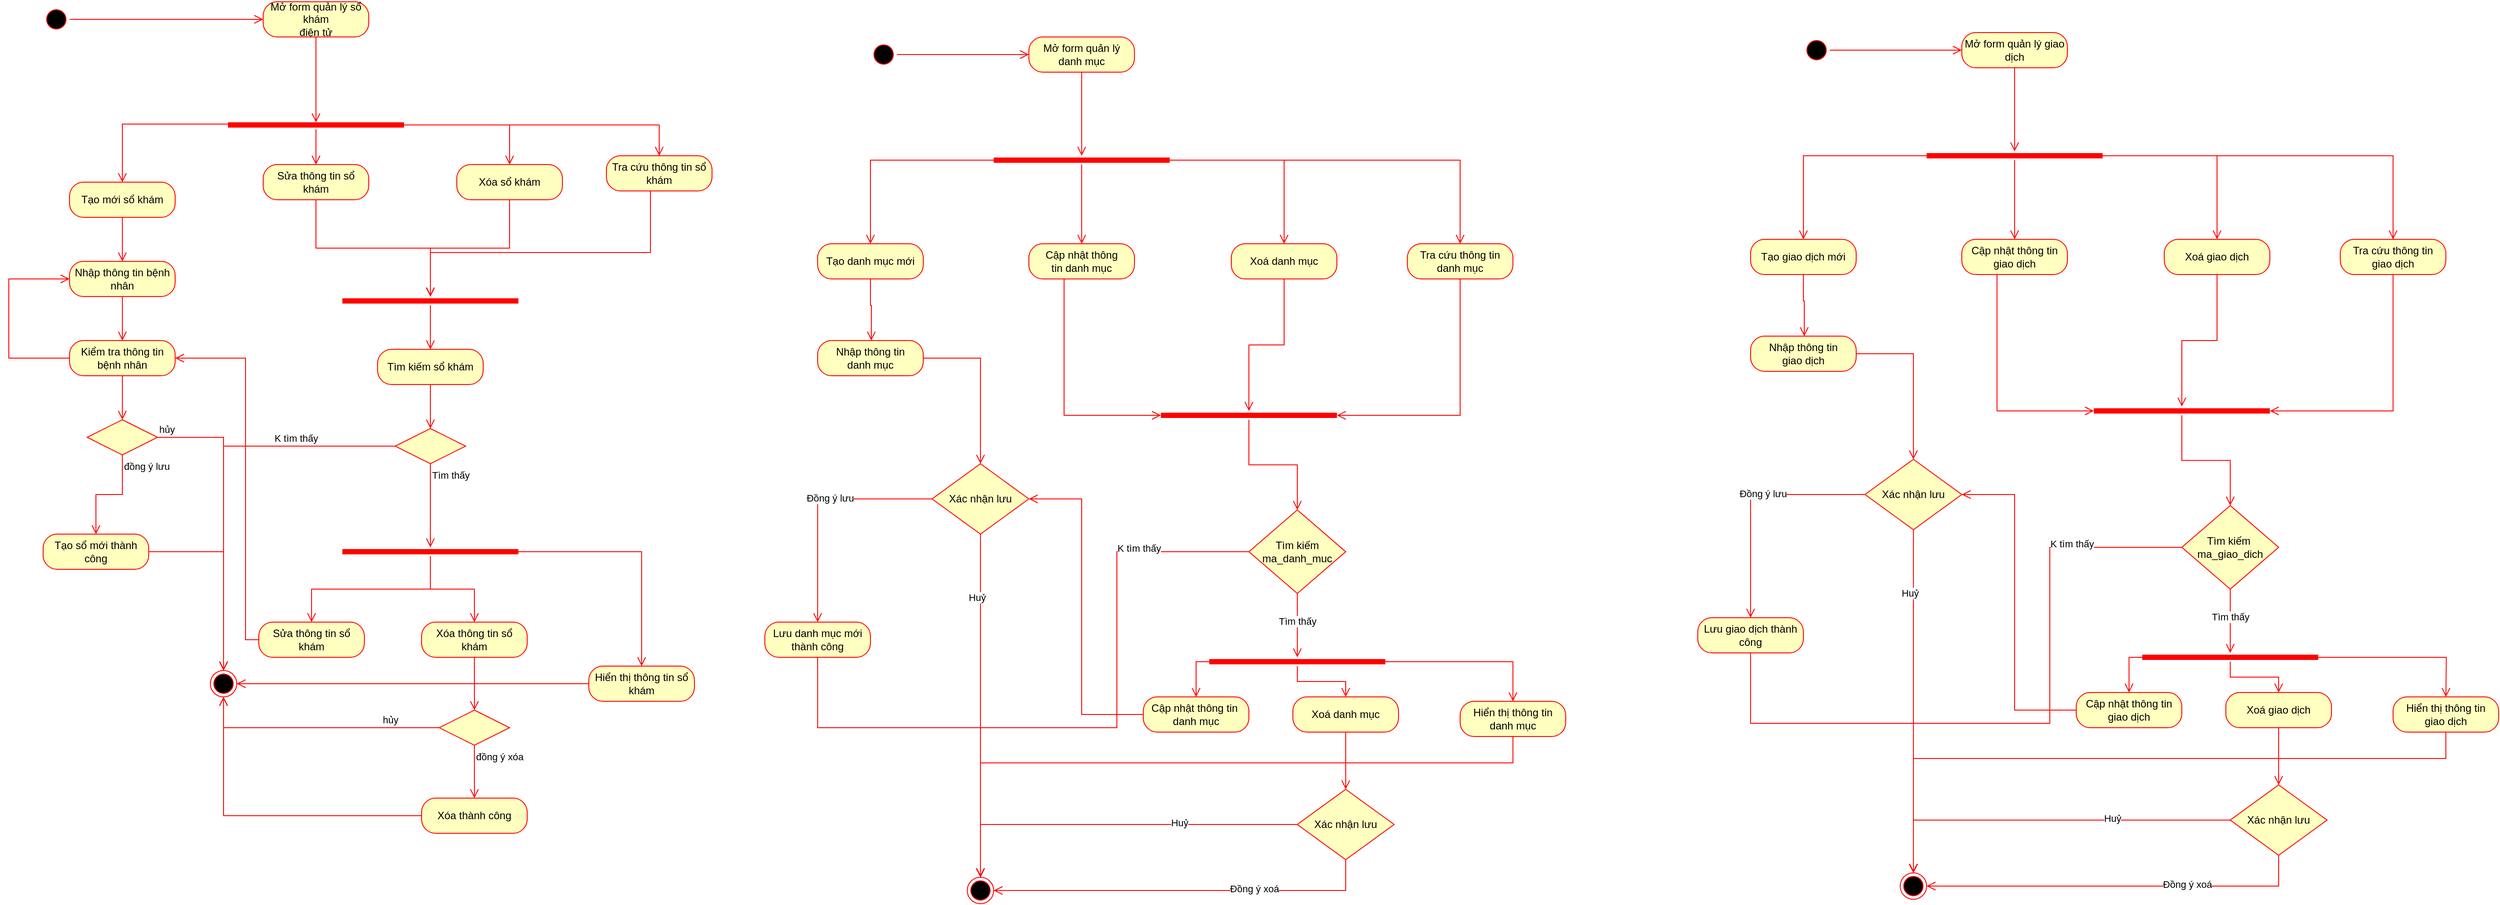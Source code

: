 <mxfile version="26.2.14">
  <diagram name="Page-1" id="yWAGCbAmBZnLHNG6qEEs">
    <mxGraphModel dx="2524" dy="1192" grid="1" gridSize="10" guides="1" tooltips="1" connect="1" arrows="1" fold="1" page="1" pageScale="1" pageWidth="850" pageHeight="1100" math="0" shadow="0">
      <root>
        <mxCell id="0" />
        <mxCell id="1" parent="0" />
        <mxCell id="h3xbIJ4pENWaJq-9NY1t-1" value="" style="ellipse;html=1;shape=startState;fillColor=#000000;strokeColor=#ff0000;" parent="1" vertex="1">
          <mxGeometry x="120" y="10" width="30" height="30" as="geometry" />
        </mxCell>
        <mxCell id="h3xbIJ4pENWaJq-9NY1t-2" value="" style="edgeStyle=orthogonalEdgeStyle;html=1;verticalAlign=bottom;endArrow=open;endSize=8;strokeColor=#ff0000;rounded=0;" parent="1" source="h3xbIJ4pENWaJq-9NY1t-1" target="h3xbIJ4pENWaJq-9NY1t-9" edge="1">
          <mxGeometry relative="1" as="geometry">
            <mxPoint x="365" y="25" as="targetPoint" />
          </mxGeometry>
        </mxCell>
        <mxCell id="h3xbIJ4pENWaJq-9NY1t-9" value="Mở form quản lý sổ khám&lt;br&gt;điện tử" style="rounded=1;whiteSpace=wrap;html=1;arcSize=40;fontColor=#000000;fillColor=#ffffc0;strokeColor=#ff0000;" parent="1" vertex="1">
          <mxGeometry x="370" y="5" width="120" height="40" as="geometry" />
        </mxCell>
        <mxCell id="h3xbIJ4pENWaJq-9NY1t-29" value="" style="shape=line;html=1;strokeWidth=6;strokeColor=#ff0000;" parent="1" vertex="1">
          <mxGeometry x="330" y="140" width="200" height="10" as="geometry" />
        </mxCell>
        <mxCell id="h3xbIJ4pENWaJq-9NY1t-30" value="" style="edgeStyle=orthogonalEdgeStyle;html=1;verticalAlign=bottom;endArrow=open;endSize=8;strokeColor=#ff0000;rounded=0;" parent="1" source="h3xbIJ4pENWaJq-9NY1t-29" target="h3xbIJ4pENWaJq-9NY1t-33" edge="1">
          <mxGeometry relative="1" as="geometry">
            <mxPoint x="430" y="280" as="targetPoint" />
          </mxGeometry>
        </mxCell>
        <mxCell id="h3xbIJ4pENWaJq-9NY1t-31" value="" style="edgeStyle=orthogonalEdgeStyle;html=1;verticalAlign=bottom;endArrow=open;endSize=8;strokeColor=#ff0000;rounded=0;entryX=0.5;entryY=0.2;entryDx=0;entryDy=0;entryPerimeter=0;" parent="1" source="h3xbIJ4pENWaJq-9NY1t-9" target="h3xbIJ4pENWaJq-9NY1t-29" edge="1">
          <mxGeometry relative="1" as="geometry">
            <mxPoint x="319.5" y="160" as="targetPoint" />
            <mxPoint x="319.5" y="90" as="sourcePoint" />
          </mxGeometry>
        </mxCell>
        <mxCell id="h3xbIJ4pENWaJq-9NY1t-33" value="Sửa thông tin sổ khám" style="rounded=1;whiteSpace=wrap;html=1;arcSize=40;fontColor=#000000;fillColor=#ffffc0;strokeColor=#ff0000;" parent="1" vertex="1">
          <mxGeometry x="370" y="190" width="120" height="40" as="geometry" />
        </mxCell>
        <mxCell id="h3xbIJ4pENWaJq-9NY1t-34" value="" style="edgeStyle=orthogonalEdgeStyle;html=1;verticalAlign=bottom;endArrow=open;endSize=8;strokeColor=#ff0000;rounded=0;" parent="1" source="h3xbIJ4pENWaJq-9NY1t-33" target="h3xbIJ4pENWaJq-9NY1t-42" edge="1">
          <mxGeometry relative="1" as="geometry">
            <mxPoint x="430" y="390" as="targetPoint" />
          </mxGeometry>
        </mxCell>
        <mxCell id="h3xbIJ4pENWaJq-9NY1t-35" value="Tạo mới sổ khám" style="rounded=1;whiteSpace=wrap;html=1;arcSize=40;fontColor=#000000;fillColor=#ffffc0;strokeColor=#ff0000;" parent="1" vertex="1">
          <mxGeometry x="150" y="210" width="120" height="40" as="geometry" />
        </mxCell>
        <mxCell id="h3xbIJ4pENWaJq-9NY1t-36" value="" style="edgeStyle=orthogonalEdgeStyle;html=1;verticalAlign=bottom;endArrow=open;endSize=8;strokeColor=#ff0000;rounded=0;" parent="1" source="h3xbIJ4pENWaJq-9NY1t-35" target="h3xbIJ4pENWaJq-9NY1t-40" edge="1">
          <mxGeometry relative="1" as="geometry">
            <mxPoint x="210" y="320" as="targetPoint" />
          </mxGeometry>
        </mxCell>
        <mxCell id="h3xbIJ4pENWaJq-9NY1t-37" value="" style="edgeStyle=orthogonalEdgeStyle;html=1;verticalAlign=bottom;endArrow=open;endSize=8;strokeColor=#ff0000;rounded=0;exitX=0.53;exitY=0.4;exitDx=0;exitDy=0;exitPerimeter=0;" parent="1" source="h3xbIJ4pENWaJq-9NY1t-29" target="h3xbIJ4pENWaJq-9NY1t-35" edge="1">
          <mxGeometry relative="1" as="geometry">
            <mxPoint x="440" y="220" as="targetPoint" />
            <mxPoint x="440" y="160" as="sourcePoint" />
          </mxGeometry>
        </mxCell>
        <mxCell id="h3xbIJ4pENWaJq-9NY1t-38" value="Xóa sổ khám" style="rounded=1;whiteSpace=wrap;html=1;arcSize=40;fontColor=#000000;fillColor=#ffffc0;strokeColor=#ff0000;" parent="1" vertex="1">
          <mxGeometry x="590" y="190" width="120" height="40" as="geometry" />
        </mxCell>
        <mxCell id="h3xbIJ4pENWaJq-9NY1t-39" value="" style="edgeStyle=orthogonalEdgeStyle;html=1;verticalAlign=bottom;endArrow=open;endSize=8;strokeColor=#ff0000;rounded=0;exitX=0.6;exitY=0.5;exitDx=0;exitDy=0;exitPerimeter=0;" parent="1" source="h3xbIJ4pENWaJq-9NY1t-29" target="h3xbIJ4pENWaJq-9NY1t-38" edge="1">
          <mxGeometry relative="1" as="geometry">
            <mxPoint x="440" y="220" as="targetPoint" />
            <mxPoint x="440" y="160" as="sourcePoint" />
          </mxGeometry>
        </mxCell>
        <mxCell id="h3xbIJ4pENWaJq-9NY1t-40" value="Nhập thông tin bệnh nhân" style="rounded=1;whiteSpace=wrap;html=1;arcSize=40;fontColor=#000000;fillColor=#ffffc0;strokeColor=#ff0000;" parent="1" vertex="1">
          <mxGeometry x="150" y="300" width="120" height="40" as="geometry" />
        </mxCell>
        <mxCell id="h3xbIJ4pENWaJq-9NY1t-41" value="" style="edgeStyle=orthogonalEdgeStyle;html=1;verticalAlign=bottom;endArrow=open;endSize=8;strokeColor=#ff0000;rounded=0;" parent="1" source="h3xbIJ4pENWaJq-9NY1t-40" target="h3xbIJ4pENWaJq-9NY1t-47" edge="1">
          <mxGeometry relative="1" as="geometry">
            <mxPoint x="210" y="410" as="targetPoint" />
          </mxGeometry>
        </mxCell>
        <mxCell id="h3xbIJ4pENWaJq-9NY1t-42" value="" style="shape=line;html=1;strokeWidth=6;strokeColor=#ff0000;" parent="1" vertex="1">
          <mxGeometry x="460" y="340" width="200" height="10" as="geometry" />
        </mxCell>
        <mxCell id="h3xbIJ4pENWaJq-9NY1t-43" value="" style="edgeStyle=orthogonalEdgeStyle;html=1;verticalAlign=bottom;endArrow=open;endSize=8;strokeColor=#ff0000;rounded=0;" parent="1" source="h3xbIJ4pENWaJq-9NY1t-42" target="h3xbIJ4pENWaJq-9NY1t-45" edge="1">
          <mxGeometry relative="1" as="geometry">
            <mxPoint x="560" y="450" as="targetPoint" />
          </mxGeometry>
        </mxCell>
        <mxCell id="h3xbIJ4pENWaJq-9NY1t-44" value="" style="edgeStyle=orthogonalEdgeStyle;html=1;verticalAlign=bottom;endArrow=open;endSize=8;strokeColor=#ff0000;rounded=0;" parent="1" source="h3xbIJ4pENWaJq-9NY1t-38" target="h3xbIJ4pENWaJq-9NY1t-42" edge="1">
          <mxGeometry relative="1" as="geometry">
            <mxPoint x="570" y="380" as="targetPoint" />
            <mxPoint x="440" y="260" as="sourcePoint" />
          </mxGeometry>
        </mxCell>
        <mxCell id="h3xbIJ4pENWaJq-9NY1t-45" value="Tìm kiếm sổ khám" style="rounded=1;whiteSpace=wrap;html=1;arcSize=40;fontColor=#000000;fillColor=#ffffc0;strokeColor=#ff0000;" parent="1" vertex="1">
          <mxGeometry x="500" y="400" width="120" height="40" as="geometry" />
        </mxCell>
        <mxCell id="h3xbIJ4pENWaJq-9NY1t-46" value="" style="edgeStyle=orthogonalEdgeStyle;html=1;verticalAlign=bottom;endArrow=open;endSize=8;strokeColor=#ff0000;rounded=0;" parent="1" source="h3xbIJ4pENWaJq-9NY1t-45" target="h3xbIJ4pENWaJq-9NY1t-68" edge="1">
          <mxGeometry relative="1" as="geometry">
            <mxPoint x="570" y="560" as="targetPoint" />
          </mxGeometry>
        </mxCell>
        <mxCell id="h3xbIJ4pENWaJq-9NY1t-47" value="Kiểm tra thông tin&lt;br&gt;bệnh nhân" style="rounded=1;whiteSpace=wrap;html=1;arcSize=40;fontColor=#000000;fillColor=#ffffc0;strokeColor=#ff0000;" parent="1" vertex="1">
          <mxGeometry x="150" y="390" width="120" height="40" as="geometry" />
        </mxCell>
        <mxCell id="h3xbIJ4pENWaJq-9NY1t-48" value="" style="edgeStyle=orthogonalEdgeStyle;html=1;verticalAlign=bottom;endArrow=open;endSize=8;strokeColor=#ff0000;rounded=0;" parent="1" source="h3xbIJ4pENWaJq-9NY1t-47" target="h3xbIJ4pENWaJq-9NY1t-59" edge="1">
          <mxGeometry relative="1" as="geometry">
            <mxPoint x="210" y="490" as="targetPoint" />
          </mxGeometry>
        </mxCell>
        <mxCell id="h3xbIJ4pENWaJq-9NY1t-58" value="" style="edgeStyle=orthogonalEdgeStyle;html=1;verticalAlign=bottom;endArrow=open;endSize=8;strokeColor=#ff0000;rounded=0;" parent="1" source="h3xbIJ4pENWaJq-9NY1t-47" target="h3xbIJ4pENWaJq-9NY1t-40" edge="1">
          <mxGeometry relative="1" as="geometry">
            <mxPoint x="80" y="300" as="targetPoint" />
            <mxPoint x="110" y="330" as="sourcePoint" />
            <Array as="points">
              <mxPoint x="81" y="410" />
              <mxPoint x="81" y="320" />
            </Array>
          </mxGeometry>
        </mxCell>
        <mxCell id="h3xbIJ4pENWaJq-9NY1t-59" value="" style="rhombus;whiteSpace=wrap;html=1;fontColor=#000000;fillColor=#ffffc0;strokeColor=#ff0000;" parent="1" vertex="1">
          <mxGeometry x="170" y="480" width="80" height="40" as="geometry" />
        </mxCell>
        <mxCell id="h3xbIJ4pENWaJq-9NY1t-60" value="hủy" style="edgeStyle=orthogonalEdgeStyle;html=1;align=left;verticalAlign=bottom;endArrow=open;endSize=8;strokeColor=#ff0000;rounded=0;" parent="1" source="h3xbIJ4pENWaJq-9NY1t-59" target="h3xbIJ4pENWaJq-9NY1t-62" edge="1">
          <mxGeometry x="-1" relative="1" as="geometry">
            <mxPoint x="350" y="520" as="targetPoint" />
          </mxGeometry>
        </mxCell>
        <mxCell id="h3xbIJ4pENWaJq-9NY1t-61" value="đồng ý lưu" style="edgeStyle=orthogonalEdgeStyle;html=1;align=left;verticalAlign=top;endArrow=open;endSize=8;strokeColor=#ff0000;rounded=0;" parent="1" source="h3xbIJ4pENWaJq-9NY1t-59" target="h3xbIJ4pENWaJq-9NY1t-63" edge="1">
          <mxGeometry x="-1" relative="1" as="geometry">
            <mxPoint x="210" y="600" as="targetPoint" />
          </mxGeometry>
        </mxCell>
        <mxCell id="h3xbIJ4pENWaJq-9NY1t-62" value="" style="ellipse;html=1;shape=endState;fillColor=#000000;strokeColor=#ff0000;" parent="1" vertex="1">
          <mxGeometry x="310" y="765" width="30" height="30" as="geometry" />
        </mxCell>
        <mxCell id="h3xbIJ4pENWaJq-9NY1t-63" value="Tạo sổ mới thành công" style="rounded=1;whiteSpace=wrap;html=1;arcSize=40;fontColor=#000000;fillColor=#ffffc0;strokeColor=#ff0000;" parent="1" vertex="1">
          <mxGeometry x="120" y="610" width="120" height="40" as="geometry" />
        </mxCell>
        <mxCell id="h3xbIJ4pENWaJq-9NY1t-67" value="" style="edgeStyle=orthogonalEdgeStyle;html=1;verticalAlign=bottom;endArrow=open;endSize=8;strokeColor=#ff0000;rounded=0;" parent="1" source="h3xbIJ4pENWaJq-9NY1t-63" target="h3xbIJ4pENWaJq-9NY1t-62" edge="1">
          <mxGeometry relative="1" as="geometry">
            <mxPoint x="220" y="720" as="targetPoint" />
            <mxPoint x="220" y="660" as="sourcePoint" />
          </mxGeometry>
        </mxCell>
        <mxCell id="h3xbIJ4pENWaJq-9NY1t-68" value="" style="rhombus;whiteSpace=wrap;html=1;fontColor=#000000;fillColor=#ffffc0;strokeColor=#ff0000;" parent="1" vertex="1">
          <mxGeometry x="520" y="490" width="80" height="40" as="geometry" />
        </mxCell>
        <mxCell id="h3xbIJ4pENWaJq-9NY1t-69" value="K tìm thấy" style="edgeStyle=orthogonalEdgeStyle;html=1;align=left;verticalAlign=bottom;endArrow=open;endSize=8;strokeColor=#ff0000;rounded=0;" parent="1" source="h3xbIJ4pENWaJq-9NY1t-68" target="h3xbIJ4pENWaJq-9NY1t-62" edge="1">
          <mxGeometry x="-0.375" relative="1" as="geometry">
            <mxPoint x="710" y="580" as="targetPoint" />
            <mxPoint x="1" as="offset" />
          </mxGeometry>
        </mxCell>
        <mxCell id="h3xbIJ4pENWaJq-9NY1t-70" value="Tìm thấy" style="edgeStyle=orthogonalEdgeStyle;html=1;align=left;verticalAlign=top;endArrow=open;endSize=8;strokeColor=#ff0000;rounded=0;" parent="1" source="h3xbIJ4pENWaJq-9NY1t-68" target="h3xbIJ4pENWaJq-9NY1t-74" edge="1">
          <mxGeometry x="-1" relative="1" as="geometry">
            <mxPoint x="560" y="610" as="targetPoint" />
            <mxPoint as="offset" />
          </mxGeometry>
        </mxCell>
        <mxCell id="h3xbIJ4pENWaJq-9NY1t-71" value="Tra cứu thông tin sổ khám" style="rounded=1;whiteSpace=wrap;html=1;arcSize=40;fontColor=#000000;fillColor=#ffffc0;strokeColor=#ff0000;" parent="1" vertex="1">
          <mxGeometry x="760" y="180" width="120" height="40" as="geometry" />
        </mxCell>
        <mxCell id="h3xbIJ4pENWaJq-9NY1t-72" value="" style="edgeStyle=orthogonalEdgeStyle;html=1;verticalAlign=bottom;endArrow=open;endSize=8;strokeColor=#ff0000;rounded=0;" parent="1" source="h3xbIJ4pENWaJq-9NY1t-71" target="h3xbIJ4pENWaJq-9NY1t-42" edge="1">
          <mxGeometry relative="1" as="geometry">
            <mxPoint x="820" y="320" as="targetPoint" />
            <Array as="points">
              <mxPoint x="810" y="290" />
              <mxPoint x="560" y="290" />
            </Array>
          </mxGeometry>
        </mxCell>
        <mxCell id="h3xbIJ4pENWaJq-9NY1t-73" value="" style="edgeStyle=orthogonalEdgeStyle;html=1;verticalAlign=bottom;endArrow=open;endSize=8;strokeColor=#ff0000;rounded=0;" parent="1" source="h3xbIJ4pENWaJq-9NY1t-29" target="h3xbIJ4pENWaJq-9NY1t-71" edge="1">
          <mxGeometry relative="1" as="geometry">
            <mxPoint x="660" y="220" as="targetPoint" />
            <mxPoint x="460" y="155" as="sourcePoint" />
          </mxGeometry>
        </mxCell>
        <mxCell id="h3xbIJ4pENWaJq-9NY1t-74" value="" style="shape=line;html=1;strokeWidth=6;strokeColor=#ff0000;" parent="1" vertex="1">
          <mxGeometry x="460" y="625" width="200" height="10" as="geometry" />
        </mxCell>
        <mxCell id="h3xbIJ4pENWaJq-9NY1t-75" value="" style="edgeStyle=orthogonalEdgeStyle;html=1;verticalAlign=bottom;endArrow=open;endSize=8;strokeColor=#ff0000;rounded=0;" parent="1" source="h3xbIJ4pENWaJq-9NY1t-74" target="h3xbIJ4pENWaJq-9NY1t-76" edge="1">
          <mxGeometry relative="1" as="geometry">
            <mxPoint x="570" y="710" as="targetPoint" />
          </mxGeometry>
        </mxCell>
        <mxCell id="h3xbIJ4pENWaJq-9NY1t-76" value="Sửa thông tin sổ khám" style="rounded=1;whiteSpace=wrap;html=1;arcSize=40;fontColor=#000000;fillColor=#ffffc0;strokeColor=#ff0000;" parent="1" vertex="1">
          <mxGeometry x="365" y="710" width="120" height="40" as="geometry" />
        </mxCell>
        <mxCell id="h3xbIJ4pENWaJq-9NY1t-77" value="" style="edgeStyle=orthogonalEdgeStyle;html=1;verticalAlign=bottom;endArrow=open;endSize=8;strokeColor=#ff0000;rounded=0;" parent="1" source="h3xbIJ4pENWaJq-9NY1t-76" target="h3xbIJ4pENWaJq-9NY1t-47" edge="1">
          <mxGeometry relative="1" as="geometry">
            <mxPoint x="570" y="830" as="targetPoint" />
            <Array as="points">
              <mxPoint x="350" y="730" />
              <mxPoint x="350" y="410" />
            </Array>
          </mxGeometry>
        </mxCell>
        <mxCell id="h3xbIJ4pENWaJq-9NY1t-78" value="Xóa thông tin sổ khám" style="rounded=1;whiteSpace=wrap;html=1;arcSize=40;fontColor=#000000;fillColor=#ffffc0;strokeColor=#ff0000;" parent="1" vertex="1">
          <mxGeometry x="550" y="710" width="120" height="40" as="geometry" />
        </mxCell>
        <mxCell id="h3xbIJ4pENWaJq-9NY1t-79" value="" style="edgeStyle=orthogonalEdgeStyle;html=1;verticalAlign=bottom;endArrow=open;endSize=8;strokeColor=#ff0000;rounded=0;" parent="1" source="h3xbIJ4pENWaJq-9NY1t-78" target="h3xbIJ4pENWaJq-9NY1t-84" edge="1">
          <mxGeometry relative="1" as="geometry">
            <mxPoint x="590" y="815" as="targetPoint" />
          </mxGeometry>
        </mxCell>
        <mxCell id="h3xbIJ4pENWaJq-9NY1t-80" value="" style="edgeStyle=orthogonalEdgeStyle;html=1;verticalAlign=bottom;endArrow=open;endSize=8;strokeColor=#ff0000;rounded=0;" parent="1" source="h3xbIJ4pENWaJq-9NY1t-74" target="h3xbIJ4pENWaJq-9NY1t-78" edge="1">
          <mxGeometry relative="1" as="geometry">
            <mxPoint x="435" y="720" as="targetPoint" />
            <mxPoint x="570" y="645" as="sourcePoint" />
          </mxGeometry>
        </mxCell>
        <mxCell id="h3xbIJ4pENWaJq-9NY1t-84" value="" style="rhombus;whiteSpace=wrap;html=1;fontColor=#000000;fillColor=#ffffc0;strokeColor=#ff0000;" parent="1" vertex="1">
          <mxGeometry x="570" y="810" width="80" height="40" as="geometry" />
        </mxCell>
        <mxCell id="h3xbIJ4pENWaJq-9NY1t-85" value="hủy" style="edgeStyle=orthogonalEdgeStyle;html=1;align=left;verticalAlign=bottom;endArrow=open;endSize=8;strokeColor=#ff0000;rounded=0;" parent="1" source="h3xbIJ4pENWaJq-9NY1t-84" target="h3xbIJ4pENWaJq-9NY1t-62" edge="1">
          <mxGeometry x="-0.525" relative="1" as="geometry">
            <mxPoint x="720" y="840" as="targetPoint" />
            <Array as="points">
              <mxPoint x="325" y="830" />
            </Array>
            <mxPoint as="offset" />
          </mxGeometry>
        </mxCell>
        <mxCell id="h3xbIJ4pENWaJq-9NY1t-86" value="đồng ý xóa" style="edgeStyle=orthogonalEdgeStyle;html=1;align=left;verticalAlign=top;endArrow=open;endSize=8;strokeColor=#ff0000;rounded=0;" parent="1" source="h3xbIJ4pENWaJq-9NY1t-84" target="h3xbIJ4pENWaJq-9NY1t-87" edge="1">
          <mxGeometry x="-1" relative="1" as="geometry">
            <mxPoint x="420" y="840" as="targetPoint" />
          </mxGeometry>
        </mxCell>
        <mxCell id="h3xbIJ4pENWaJq-9NY1t-87" value="Xóa thành công" style="rounded=1;whiteSpace=wrap;html=1;arcSize=40;fontColor=#000000;fillColor=#ffffc0;strokeColor=#ff0000;" parent="1" vertex="1">
          <mxGeometry x="550" y="910" width="120" height="40" as="geometry" />
        </mxCell>
        <mxCell id="h3xbIJ4pENWaJq-9NY1t-88" value="" style="edgeStyle=orthogonalEdgeStyle;html=1;verticalAlign=bottom;endArrow=open;endSize=8;strokeColor=#ff0000;rounded=0;" parent="1" source="h3xbIJ4pENWaJq-9NY1t-87" target="h3xbIJ4pENWaJq-9NY1t-62" edge="1">
          <mxGeometry relative="1" as="geometry">
            <mxPoint x="340" y="940" as="targetPoint" />
          </mxGeometry>
        </mxCell>
        <mxCell id="h3xbIJ4pENWaJq-9NY1t-89" value="Hiển thị thông tin sổ khám" style="rounded=1;whiteSpace=wrap;html=1;arcSize=40;fontColor=#000000;fillColor=#ffffc0;strokeColor=#ff0000;" parent="1" vertex="1">
          <mxGeometry x="740" y="760" width="120" height="40" as="geometry" />
        </mxCell>
        <mxCell id="h3xbIJ4pENWaJq-9NY1t-90" value="" style="edgeStyle=orthogonalEdgeStyle;html=1;verticalAlign=bottom;endArrow=open;endSize=8;strokeColor=#ff0000;rounded=0;" parent="1" source="h3xbIJ4pENWaJq-9NY1t-89" target="h3xbIJ4pENWaJq-9NY1t-62" edge="1">
          <mxGeometry relative="1" as="geometry">
            <mxPoint x="800" y="810" as="targetPoint" />
          </mxGeometry>
        </mxCell>
        <mxCell id="h3xbIJ4pENWaJq-9NY1t-91" value="" style="edgeStyle=orthogonalEdgeStyle;html=1;verticalAlign=bottom;endArrow=open;endSize=8;strokeColor=#ff0000;rounded=0;" parent="1" source="h3xbIJ4pENWaJq-9NY1t-74" target="h3xbIJ4pENWaJq-9NY1t-89" edge="1">
          <mxGeometry relative="1" as="geometry">
            <mxPoint x="620" y="720" as="targetPoint" />
            <mxPoint x="560" y="640" as="sourcePoint" />
          </mxGeometry>
        </mxCell>
        <mxCell id="29fKvCjMz5vi_2pHAFxL-1" value="" style="ellipse;html=1;shape=startState;fillColor=#000000;strokeColor=#ff0000;" vertex="1" parent="1">
          <mxGeometry x="1060" y="50" width="30" height="30" as="geometry" />
        </mxCell>
        <mxCell id="29fKvCjMz5vi_2pHAFxL-2" value="" style="edgeStyle=orthogonalEdgeStyle;html=1;verticalAlign=bottom;endArrow=open;endSize=8;strokeColor=#ff0000;rounded=0;" edge="1" source="29fKvCjMz5vi_2pHAFxL-1" parent="1" target="29fKvCjMz5vi_2pHAFxL-3">
          <mxGeometry relative="1" as="geometry">
            <mxPoint x="1240" y="65" as="targetPoint" />
          </mxGeometry>
        </mxCell>
        <mxCell id="29fKvCjMz5vi_2pHAFxL-3" value="Mở form quản lý&lt;br&gt;danh mục" style="rounded=1;whiteSpace=wrap;html=1;arcSize=40;fontColor=#000000;fillColor=#ffffc0;strokeColor=#ff0000;" vertex="1" parent="1">
          <mxGeometry x="1240" y="45" width="120" height="40" as="geometry" />
        </mxCell>
        <mxCell id="29fKvCjMz5vi_2pHAFxL-4" value="" style="edgeStyle=orthogonalEdgeStyle;html=1;verticalAlign=bottom;endArrow=open;endSize=8;strokeColor=#ff0000;rounded=0;" edge="1" source="29fKvCjMz5vi_2pHAFxL-3" parent="1" target="29fKvCjMz5vi_2pHAFxL-5">
          <mxGeometry relative="1" as="geometry">
            <mxPoint x="1300" y="160" as="targetPoint" />
          </mxGeometry>
        </mxCell>
        <mxCell id="29fKvCjMz5vi_2pHAFxL-5" value="" style="shape=line;html=1;strokeWidth=6;strokeColor=#ff0000;" vertex="1" parent="1">
          <mxGeometry x="1200" y="180" width="200" height="10" as="geometry" />
        </mxCell>
        <mxCell id="29fKvCjMz5vi_2pHAFxL-6" value="" style="edgeStyle=orthogonalEdgeStyle;html=1;verticalAlign=bottom;endArrow=open;endSize=8;strokeColor=#ff0000;rounded=0;" edge="1" source="29fKvCjMz5vi_2pHAFxL-5" parent="1" target="29fKvCjMz5vi_2pHAFxL-7">
          <mxGeometry relative="1" as="geometry">
            <mxPoint x="1300" y="260" as="targetPoint" />
          </mxGeometry>
        </mxCell>
        <mxCell id="29fKvCjMz5vi_2pHAFxL-7" value="Cập nhật thông&lt;br&gt;tin danh mục" style="rounded=1;whiteSpace=wrap;html=1;arcSize=40;fontColor=#000000;fillColor=#ffffc0;strokeColor=#ff0000;" vertex="1" parent="1">
          <mxGeometry x="1240" y="280" width="120" height="40" as="geometry" />
        </mxCell>
        <mxCell id="29fKvCjMz5vi_2pHAFxL-8" value="" style="edgeStyle=orthogonalEdgeStyle;html=1;verticalAlign=bottom;endArrow=open;endSize=8;strokeColor=#ff0000;rounded=0;" edge="1" source="29fKvCjMz5vi_2pHAFxL-7" parent="1" target="29fKvCjMz5vi_2pHAFxL-16">
          <mxGeometry relative="1" as="geometry">
            <mxPoint x="1300" y="380" as="targetPoint" />
            <Array as="points">
              <mxPoint x="1280" y="475" />
            </Array>
          </mxGeometry>
        </mxCell>
        <mxCell id="29fKvCjMz5vi_2pHAFxL-9" value="Xoá danh mục" style="rounded=1;whiteSpace=wrap;html=1;arcSize=40;fontColor=#000000;fillColor=#ffffc0;strokeColor=#ff0000;" vertex="1" parent="1">
          <mxGeometry x="1470" y="280" width="120" height="40" as="geometry" />
        </mxCell>
        <mxCell id="29fKvCjMz5vi_2pHAFxL-10" value="" style="edgeStyle=orthogonalEdgeStyle;html=1;verticalAlign=bottom;endArrow=open;endSize=8;strokeColor=#ff0000;rounded=0;" edge="1" source="29fKvCjMz5vi_2pHAFxL-9" parent="1" target="29fKvCjMz5vi_2pHAFxL-16">
          <mxGeometry relative="1" as="geometry">
            <mxPoint x="1530" y="380" as="targetPoint" />
          </mxGeometry>
        </mxCell>
        <mxCell id="29fKvCjMz5vi_2pHAFxL-12" value="Tra cứu thông tin danh mục" style="rounded=1;whiteSpace=wrap;html=1;arcSize=40;fontColor=#000000;fillColor=#ffffc0;strokeColor=#ff0000;" vertex="1" parent="1">
          <mxGeometry x="1670" y="280" width="120" height="40" as="geometry" />
        </mxCell>
        <mxCell id="29fKvCjMz5vi_2pHAFxL-13" value="" style="edgeStyle=orthogonalEdgeStyle;html=1;verticalAlign=bottom;endArrow=open;endSize=8;strokeColor=#ff0000;rounded=0;" edge="1" source="29fKvCjMz5vi_2pHAFxL-12" parent="1" target="29fKvCjMz5vi_2pHAFxL-16">
          <mxGeometry relative="1" as="geometry">
            <mxPoint x="1730" y="380" as="targetPoint" />
            <Array as="points">
              <mxPoint x="1730" y="475" />
            </Array>
          </mxGeometry>
        </mxCell>
        <mxCell id="29fKvCjMz5vi_2pHAFxL-14" value="Tạo danh mục mới" style="rounded=1;whiteSpace=wrap;html=1;arcSize=40;fontColor=#000000;fillColor=#ffffc0;strokeColor=#ff0000;" vertex="1" parent="1">
          <mxGeometry x="1000" y="280" width="120" height="40" as="geometry" />
        </mxCell>
        <mxCell id="29fKvCjMz5vi_2pHAFxL-15" value="" style="edgeStyle=orthogonalEdgeStyle;html=1;verticalAlign=bottom;endArrow=open;endSize=8;strokeColor=#ff0000;rounded=0;" edge="1" source="29fKvCjMz5vi_2pHAFxL-14" parent="1" target="29fKvCjMz5vi_2pHAFxL-22">
          <mxGeometry relative="1" as="geometry">
            <mxPoint x="1060" y="380" as="targetPoint" />
            <Array as="points">
              <mxPoint x="1060" y="350" />
              <mxPoint x="1061" y="350" />
            </Array>
          </mxGeometry>
        </mxCell>
        <mxCell id="29fKvCjMz5vi_2pHAFxL-16" value="" style="shape=line;html=1;strokeWidth=6;strokeColor=#ff0000;" vertex="1" parent="1">
          <mxGeometry x="1390" y="470" width="200" height="10" as="geometry" />
        </mxCell>
        <mxCell id="29fKvCjMz5vi_2pHAFxL-17" value="" style="edgeStyle=orthogonalEdgeStyle;html=1;verticalAlign=bottom;endArrow=open;endSize=8;strokeColor=#ff0000;rounded=0;" edge="1" source="29fKvCjMz5vi_2pHAFxL-16" parent="1" target="29fKvCjMz5vi_2pHAFxL-20">
          <mxGeometry relative="1" as="geometry">
            <mxPoint x="1490" y="570" as="targetPoint" />
          </mxGeometry>
        </mxCell>
        <mxCell id="29fKvCjMz5vi_2pHAFxL-20" value="Tìm kiếm&lt;br&gt;ma_danh_muc" style="rhombus;whiteSpace=wrap;html=1;fontColor=#000000;fillColor=#ffffc0;strokeColor=#ff0000;" vertex="1" parent="1">
          <mxGeometry x="1490" y="582.5" width="110" height="95" as="geometry" />
        </mxCell>
        <mxCell id="29fKvCjMz5vi_2pHAFxL-21" value="" style="edgeStyle=orthogonalEdgeStyle;html=1;verticalAlign=bottom;endArrow=open;endSize=8;strokeColor=#ff0000;rounded=0;" edge="1" parent="1" source="29fKvCjMz5vi_2pHAFxL-5" target="29fKvCjMz5vi_2pHAFxL-14">
          <mxGeometry relative="1" as="geometry">
            <mxPoint x="1310" y="290" as="targetPoint" />
            <mxPoint x="1310" y="200" as="sourcePoint" />
          </mxGeometry>
        </mxCell>
        <mxCell id="29fKvCjMz5vi_2pHAFxL-22" value="Nhập thông tin&lt;br&gt;danh mục" style="rounded=1;whiteSpace=wrap;html=1;arcSize=40;fontColor=#000000;fillColor=#ffffc0;strokeColor=#ff0000;" vertex="1" parent="1">
          <mxGeometry x="1000" y="390" width="120" height="40" as="geometry" />
        </mxCell>
        <mxCell id="29fKvCjMz5vi_2pHAFxL-23" value="" style="edgeStyle=orthogonalEdgeStyle;html=1;verticalAlign=bottom;endArrow=open;endSize=8;strokeColor=#ff0000;rounded=0;" edge="1" source="29fKvCjMz5vi_2pHAFxL-22" parent="1" target="29fKvCjMz5vi_2pHAFxL-24">
          <mxGeometry relative="1" as="geometry">
            <mxPoint x="1060" y="490" as="targetPoint" />
          </mxGeometry>
        </mxCell>
        <mxCell id="29fKvCjMz5vi_2pHAFxL-24" value="Xác nhận lưu" style="rhombus;whiteSpace=wrap;html=1;fontColor=#000000;fillColor=#ffffc0;strokeColor=#ff0000;" vertex="1" parent="1">
          <mxGeometry x="1130" y="530" width="110" height="80" as="geometry" />
        </mxCell>
        <mxCell id="29fKvCjMz5vi_2pHAFxL-27" value="Lưu danh mục mới&lt;br&gt;thành công" style="rounded=1;whiteSpace=wrap;html=1;arcSize=40;fontColor=#000000;fillColor=#ffffc0;strokeColor=#ff0000;" vertex="1" parent="1">
          <mxGeometry x="940" y="710" width="120" height="40" as="geometry" />
        </mxCell>
        <mxCell id="29fKvCjMz5vi_2pHAFxL-28" value="" style="edgeStyle=orthogonalEdgeStyle;html=1;verticalAlign=bottom;endArrow=open;endSize=8;strokeColor=#ff0000;rounded=0;" edge="1" source="29fKvCjMz5vi_2pHAFxL-27" parent="1" target="29fKvCjMz5vi_2pHAFxL-30">
          <mxGeometry relative="1" as="geometry">
            <mxPoint x="1060" y="820" as="targetPoint" />
            <Array as="points">
              <mxPoint x="1000" y="830" />
            </Array>
          </mxGeometry>
        </mxCell>
        <mxCell id="29fKvCjMz5vi_2pHAFxL-29" value="" style="edgeStyle=orthogonalEdgeStyle;html=1;verticalAlign=bottom;endArrow=open;endSize=8;strokeColor=#ff0000;rounded=0;" edge="1" parent="1" source="29fKvCjMz5vi_2pHAFxL-24" target="29fKvCjMz5vi_2pHAFxL-27">
          <mxGeometry relative="1" as="geometry">
            <mxPoint x="1065" y="800" as="targetPoint" />
            <mxPoint x="1065" y="740" as="sourcePoint" />
          </mxGeometry>
        </mxCell>
        <mxCell id="29fKvCjMz5vi_2pHAFxL-31" value="Đồng ý lưu" style="edgeLabel;html=1;align=center;verticalAlign=middle;resizable=0;points=[];" vertex="1" connectable="0" parent="29fKvCjMz5vi_2pHAFxL-29">
          <mxGeometry x="-0.138" y="-1" relative="1" as="geometry">
            <mxPoint as="offset" />
          </mxGeometry>
        </mxCell>
        <mxCell id="29fKvCjMz5vi_2pHAFxL-30" value="" style="ellipse;html=1;shape=endState;fillColor=#000000;strokeColor=#ff0000;" vertex="1" parent="1">
          <mxGeometry x="1170" y="1000" width="30" height="30" as="geometry" />
        </mxCell>
        <mxCell id="29fKvCjMz5vi_2pHAFxL-32" value="" style="edgeStyle=orthogonalEdgeStyle;html=1;verticalAlign=bottom;endArrow=open;endSize=8;strokeColor=#ff0000;rounded=0;" edge="1" parent="1" source="29fKvCjMz5vi_2pHAFxL-24" target="29fKvCjMz5vi_2pHAFxL-30">
          <mxGeometry relative="1" as="geometry">
            <mxPoint x="1070" y="530" as="targetPoint" />
            <mxPoint x="1070" y="440" as="sourcePoint" />
          </mxGeometry>
        </mxCell>
        <mxCell id="29fKvCjMz5vi_2pHAFxL-33" value="Huỷ" style="edgeLabel;html=1;align=center;verticalAlign=middle;resizable=0;points=[];" vertex="1" connectable="0" parent="29fKvCjMz5vi_2pHAFxL-32">
          <mxGeometry x="-0.63" y="-4" relative="1" as="geometry">
            <mxPoint as="offset" />
          </mxGeometry>
        </mxCell>
        <mxCell id="29fKvCjMz5vi_2pHAFxL-34" value="" style="edgeStyle=orthogonalEdgeStyle;html=1;verticalAlign=bottom;endArrow=open;endSize=8;strokeColor=#ff0000;rounded=0;" edge="1" parent="1" source="29fKvCjMz5vi_2pHAFxL-20" target="29fKvCjMz5vi_2pHAFxL-30">
          <mxGeometry relative="1" as="geometry">
            <mxPoint x="1195" y="825" as="targetPoint" />
            <mxPoint x="1195" y="620" as="sourcePoint" />
            <Array as="points">
              <mxPoint x="1340" y="630" />
              <mxPoint x="1340" y="830" />
            </Array>
          </mxGeometry>
        </mxCell>
        <mxCell id="29fKvCjMz5vi_2pHAFxL-35" value="K tìm thấy" style="edgeLabel;html=1;align=center;verticalAlign=middle;resizable=0;points=[];" vertex="1" connectable="0" parent="29fKvCjMz5vi_2pHAFxL-34">
          <mxGeometry x="-0.63" y="-4" relative="1" as="geometry">
            <mxPoint as="offset" />
          </mxGeometry>
        </mxCell>
        <mxCell id="29fKvCjMz5vi_2pHAFxL-39" value="Cập nhật thông tin&amp;nbsp;&lt;br&gt;danh mục" style="rounded=1;whiteSpace=wrap;html=1;arcSize=40;fontColor=#000000;fillColor=#ffffc0;strokeColor=#ff0000;" vertex="1" parent="1">
          <mxGeometry x="1370" y="795" width="120" height="40" as="geometry" />
        </mxCell>
        <mxCell id="29fKvCjMz5vi_2pHAFxL-40" value="" style="edgeStyle=orthogonalEdgeStyle;html=1;verticalAlign=bottom;endArrow=open;endSize=8;strokeColor=#ff0000;rounded=0;" edge="1" source="29fKvCjMz5vi_2pHAFxL-39" parent="1" target="29fKvCjMz5vi_2pHAFxL-24">
          <mxGeometry relative="1" as="geometry">
            <mxPoint x="1430" y="980" as="targetPoint" />
            <Array as="points">
              <mxPoint x="1300" y="815" />
              <mxPoint x="1300" y="570" />
            </Array>
          </mxGeometry>
        </mxCell>
        <mxCell id="29fKvCjMz5vi_2pHAFxL-41" value="" style="edgeStyle=orthogonalEdgeStyle;html=1;verticalAlign=bottom;endArrow=open;endSize=8;strokeColor=#ff0000;rounded=0;" edge="1" parent="1" source="29fKvCjMz5vi_2pHAFxL-20" target="29fKvCjMz5vi_2pHAFxL-42">
          <mxGeometry relative="1" as="geometry">
            <mxPoint x="1545" y="750" as="targetPoint" />
            <mxPoint x="1500" y="490" as="sourcePoint" />
          </mxGeometry>
        </mxCell>
        <mxCell id="29fKvCjMz5vi_2pHAFxL-44" value="Tìm thấy" style="edgeLabel;html=1;align=center;verticalAlign=middle;resizable=0;points=[];" vertex="1" connectable="0" parent="29fKvCjMz5vi_2pHAFxL-41">
          <mxGeometry x="-0.137" relative="1" as="geometry">
            <mxPoint as="offset" />
          </mxGeometry>
        </mxCell>
        <mxCell id="29fKvCjMz5vi_2pHAFxL-42" value="" style="shape=line;html=1;strokeWidth=6;strokeColor=#ff0000;" vertex="1" parent="1">
          <mxGeometry x="1445" y="750" width="200" height="10" as="geometry" />
        </mxCell>
        <mxCell id="29fKvCjMz5vi_2pHAFxL-43" value="" style="edgeStyle=orthogonalEdgeStyle;html=1;verticalAlign=bottom;endArrow=open;endSize=8;strokeColor=#ff0000;rounded=0;" edge="1" source="29fKvCjMz5vi_2pHAFxL-42" parent="1" target="29fKvCjMz5vi_2pHAFxL-39">
          <mxGeometry relative="1" as="geometry">
            <mxPoint x="1550" y="830" as="targetPoint" />
            <Array as="points">
              <mxPoint x="1430" y="755" />
            </Array>
          </mxGeometry>
        </mxCell>
        <mxCell id="29fKvCjMz5vi_2pHAFxL-45" value="Xoá danh mục" style="rounded=1;whiteSpace=wrap;html=1;arcSize=40;fontColor=#000000;fillColor=#ffffc0;strokeColor=#ff0000;" vertex="1" parent="1">
          <mxGeometry x="1540" y="795" width="120" height="40" as="geometry" />
        </mxCell>
        <mxCell id="29fKvCjMz5vi_2pHAFxL-46" value="" style="edgeStyle=orthogonalEdgeStyle;html=1;verticalAlign=bottom;endArrow=open;endSize=8;strokeColor=#ff0000;rounded=0;" edge="1" source="29fKvCjMz5vi_2pHAFxL-45" parent="1" target="29fKvCjMz5vi_2pHAFxL-47">
          <mxGeometry relative="1" as="geometry">
            <mxPoint x="1600" y="895" as="targetPoint" />
          </mxGeometry>
        </mxCell>
        <mxCell id="29fKvCjMz5vi_2pHAFxL-47" value="Xác nhận lưu" style="rhombus;whiteSpace=wrap;html=1;fontColor=#000000;fillColor=#ffffc0;strokeColor=#ff0000;" vertex="1" parent="1">
          <mxGeometry x="1545" y="900" width="110" height="80" as="geometry" />
        </mxCell>
        <mxCell id="29fKvCjMz5vi_2pHAFxL-48" value="" style="edgeStyle=orthogonalEdgeStyle;html=1;verticalAlign=bottom;endArrow=open;endSize=8;strokeColor=#ff0000;rounded=0;" edge="1" parent="1" source="29fKvCjMz5vi_2pHAFxL-47" target="29fKvCjMz5vi_2pHAFxL-30">
          <mxGeometry relative="1" as="geometry">
            <mxPoint x="1610" y="910" as="targetPoint" />
            <mxPoint x="1610" y="845" as="sourcePoint" />
            <Array as="points">
              <mxPoint x="1185" y="940" />
            </Array>
          </mxGeometry>
        </mxCell>
        <mxCell id="29fKvCjMz5vi_2pHAFxL-49" value="Huỷ" style="edgeLabel;html=1;align=center;verticalAlign=middle;resizable=0;points=[];" vertex="1" connectable="0" parent="29fKvCjMz5vi_2pHAFxL-48">
          <mxGeometry x="-0.361" y="-2" relative="1" as="geometry">
            <mxPoint as="offset" />
          </mxGeometry>
        </mxCell>
        <mxCell id="29fKvCjMz5vi_2pHAFxL-50" value="" style="edgeStyle=orthogonalEdgeStyle;html=1;verticalAlign=bottom;endArrow=open;endSize=8;strokeColor=#ff0000;rounded=0;" edge="1" parent="1" source="29fKvCjMz5vi_2pHAFxL-47" target="29fKvCjMz5vi_2pHAFxL-30">
          <mxGeometry relative="1" as="geometry">
            <mxPoint x="1195" y="1010" as="targetPoint" />
            <mxPoint x="1555" y="950" as="sourcePoint" />
            <Array as="points">
              <mxPoint x="1600" y="1015" />
            </Array>
          </mxGeometry>
        </mxCell>
        <mxCell id="29fKvCjMz5vi_2pHAFxL-51" value="Đồng ý xoá" style="edgeLabel;html=1;align=center;verticalAlign=middle;resizable=0;points=[];" vertex="1" connectable="0" parent="29fKvCjMz5vi_2pHAFxL-50">
          <mxGeometry x="-0.361" y="-2" relative="1" as="geometry">
            <mxPoint as="offset" />
          </mxGeometry>
        </mxCell>
        <mxCell id="29fKvCjMz5vi_2pHAFxL-55" value="" style="edgeStyle=orthogonalEdgeStyle;html=1;verticalAlign=bottom;endArrow=open;endSize=8;strokeColor=#ff0000;rounded=0;" edge="1" parent="1" source="29fKvCjMz5vi_2pHAFxL-42" target="29fKvCjMz5vi_2pHAFxL-45">
          <mxGeometry relative="1" as="geometry">
            <mxPoint x="1599.5" y="810" as="targetPoint" />
            <mxPoint x="1599.5" y="760" as="sourcePoint" />
          </mxGeometry>
        </mxCell>
        <mxCell id="29fKvCjMz5vi_2pHAFxL-56" value="Hiển thị thông tin&lt;br&gt;danh mục" style="rounded=1;whiteSpace=wrap;html=1;arcSize=40;fontColor=#000000;fillColor=#ffffc0;strokeColor=#ff0000;" vertex="1" parent="1">
          <mxGeometry x="1730" y="800" width="120" height="40" as="geometry" />
        </mxCell>
        <mxCell id="29fKvCjMz5vi_2pHAFxL-57" value="" style="edgeStyle=orthogonalEdgeStyle;html=1;verticalAlign=bottom;endArrow=open;endSize=8;strokeColor=#ff0000;rounded=0;" edge="1" parent="1" source="29fKvCjMz5vi_2pHAFxL-42" target="29fKvCjMz5vi_2pHAFxL-56">
          <mxGeometry relative="1" as="geometry">
            <mxPoint x="1610" y="805" as="targetPoint" />
            <mxPoint x="1555" y="770" as="sourcePoint" />
          </mxGeometry>
        </mxCell>
        <mxCell id="29fKvCjMz5vi_2pHAFxL-58" value="" style="edgeStyle=orthogonalEdgeStyle;html=1;verticalAlign=bottom;endArrow=open;endSize=8;strokeColor=#ff0000;rounded=0;" edge="1" parent="1" source="29fKvCjMz5vi_2pHAFxL-56" target="29fKvCjMz5vi_2pHAFxL-30">
          <mxGeometry relative="1" as="geometry">
            <mxPoint x="1800" y="810" as="targetPoint" />
            <mxPoint x="1655" y="765" as="sourcePoint" />
            <Array as="points">
              <mxPoint x="1790" y="870" />
              <mxPoint x="1185" y="870" />
            </Array>
          </mxGeometry>
        </mxCell>
        <mxCell id="29fKvCjMz5vi_2pHAFxL-59" value="" style="edgeStyle=orthogonalEdgeStyle;html=1;verticalAlign=bottom;endArrow=open;endSize=8;strokeColor=#ff0000;rounded=0;" edge="1" parent="1" source="29fKvCjMz5vi_2pHAFxL-5" target="29fKvCjMz5vi_2pHAFxL-12">
          <mxGeometry relative="1" as="geometry">
            <mxPoint x="1514.97" y="230" as="targetPoint" />
            <mxPoint x="1654.97" y="75" as="sourcePoint" />
            <Array as="points">
              <mxPoint x="1730" y="185" />
            </Array>
          </mxGeometry>
        </mxCell>
        <mxCell id="29fKvCjMz5vi_2pHAFxL-61" value="" style="edgeStyle=orthogonalEdgeStyle;html=1;verticalAlign=bottom;endArrow=open;endSize=8;strokeColor=#ff0000;rounded=0;" edge="1" parent="1" source="29fKvCjMz5vi_2pHAFxL-5" target="29fKvCjMz5vi_2pHAFxL-9">
          <mxGeometry relative="1" as="geometry">
            <mxPoint x="1740" y="290" as="targetPoint" />
            <mxPoint x="1410" y="195" as="sourcePoint" />
            <Array as="points">
              <mxPoint x="1530" y="185" />
            </Array>
          </mxGeometry>
        </mxCell>
        <mxCell id="29fKvCjMz5vi_2pHAFxL-62" value="" style="ellipse;html=1;shape=startState;fillColor=#000000;strokeColor=#ff0000;" vertex="1" parent="1">
          <mxGeometry x="2120" y="45" width="30" height="30" as="geometry" />
        </mxCell>
        <mxCell id="29fKvCjMz5vi_2pHAFxL-63" value="" style="edgeStyle=orthogonalEdgeStyle;html=1;verticalAlign=bottom;endArrow=open;endSize=8;strokeColor=#ff0000;rounded=0;" edge="1" source="29fKvCjMz5vi_2pHAFxL-62" target="29fKvCjMz5vi_2pHAFxL-64" parent="1">
          <mxGeometry relative="1" as="geometry">
            <mxPoint x="2300" y="60" as="targetPoint" />
          </mxGeometry>
        </mxCell>
        <mxCell id="29fKvCjMz5vi_2pHAFxL-64" value="Mở form quản lý giao dịch" style="rounded=1;whiteSpace=wrap;html=1;arcSize=40;fontColor=#000000;fillColor=#ffffc0;strokeColor=#ff0000;" vertex="1" parent="1">
          <mxGeometry x="2300" y="40" width="120" height="40" as="geometry" />
        </mxCell>
        <mxCell id="29fKvCjMz5vi_2pHAFxL-65" value="" style="edgeStyle=orthogonalEdgeStyle;html=1;verticalAlign=bottom;endArrow=open;endSize=8;strokeColor=#ff0000;rounded=0;" edge="1" source="29fKvCjMz5vi_2pHAFxL-64" target="29fKvCjMz5vi_2pHAFxL-66" parent="1">
          <mxGeometry relative="1" as="geometry">
            <mxPoint x="2360" y="155" as="targetPoint" />
          </mxGeometry>
        </mxCell>
        <mxCell id="29fKvCjMz5vi_2pHAFxL-66" value="" style="shape=line;html=1;strokeWidth=6;strokeColor=#ff0000;" vertex="1" parent="1">
          <mxGeometry x="2260" y="175" width="200" height="10" as="geometry" />
        </mxCell>
        <mxCell id="29fKvCjMz5vi_2pHAFxL-67" value="" style="edgeStyle=orthogonalEdgeStyle;html=1;verticalAlign=bottom;endArrow=open;endSize=8;strokeColor=#ff0000;rounded=0;" edge="1" source="29fKvCjMz5vi_2pHAFxL-66" target="29fKvCjMz5vi_2pHAFxL-68" parent="1">
          <mxGeometry relative="1" as="geometry">
            <mxPoint x="2360" y="255" as="targetPoint" />
          </mxGeometry>
        </mxCell>
        <mxCell id="29fKvCjMz5vi_2pHAFxL-68" value="Cập nhật thông tin&lt;br&gt;giao dịch" style="rounded=1;whiteSpace=wrap;html=1;arcSize=40;fontColor=#000000;fillColor=#ffffc0;strokeColor=#ff0000;" vertex="1" parent="1">
          <mxGeometry x="2300" y="275" width="120" height="40" as="geometry" />
        </mxCell>
        <mxCell id="29fKvCjMz5vi_2pHAFxL-69" value="" style="edgeStyle=orthogonalEdgeStyle;html=1;verticalAlign=bottom;endArrow=open;endSize=8;strokeColor=#ff0000;rounded=0;" edge="1" source="29fKvCjMz5vi_2pHAFxL-68" target="29fKvCjMz5vi_2pHAFxL-76" parent="1">
          <mxGeometry relative="1" as="geometry">
            <mxPoint x="2360" y="375" as="targetPoint" />
            <Array as="points">
              <mxPoint x="2340" y="470" />
            </Array>
          </mxGeometry>
        </mxCell>
        <mxCell id="29fKvCjMz5vi_2pHAFxL-70" value="Xoá giao dịch" style="rounded=1;whiteSpace=wrap;html=1;arcSize=40;fontColor=#000000;fillColor=#ffffc0;strokeColor=#ff0000;" vertex="1" parent="1">
          <mxGeometry x="2530" y="275" width="120" height="40" as="geometry" />
        </mxCell>
        <mxCell id="29fKvCjMz5vi_2pHAFxL-71" value="" style="edgeStyle=orthogonalEdgeStyle;html=1;verticalAlign=bottom;endArrow=open;endSize=8;strokeColor=#ff0000;rounded=0;" edge="1" source="29fKvCjMz5vi_2pHAFxL-70" target="29fKvCjMz5vi_2pHAFxL-76" parent="1">
          <mxGeometry relative="1" as="geometry">
            <mxPoint x="2590" y="375" as="targetPoint" />
          </mxGeometry>
        </mxCell>
        <mxCell id="29fKvCjMz5vi_2pHAFxL-72" value="Tra cứu thông tin&lt;br&gt;giao dịch" style="rounded=1;whiteSpace=wrap;html=1;arcSize=40;fontColor=#000000;fillColor=#ffffc0;strokeColor=#ff0000;" vertex="1" parent="1">
          <mxGeometry x="2730" y="275" width="120" height="40" as="geometry" />
        </mxCell>
        <mxCell id="29fKvCjMz5vi_2pHAFxL-73" value="" style="edgeStyle=orthogonalEdgeStyle;html=1;verticalAlign=bottom;endArrow=open;endSize=8;strokeColor=#ff0000;rounded=0;" edge="1" source="29fKvCjMz5vi_2pHAFxL-72" target="29fKvCjMz5vi_2pHAFxL-76" parent="1">
          <mxGeometry relative="1" as="geometry">
            <mxPoint x="2790" y="375" as="targetPoint" />
            <Array as="points">
              <mxPoint x="2790" y="470" />
            </Array>
          </mxGeometry>
        </mxCell>
        <mxCell id="29fKvCjMz5vi_2pHAFxL-74" value="Tạo giao dịch mới" style="rounded=1;whiteSpace=wrap;html=1;arcSize=40;fontColor=#000000;fillColor=#ffffc0;strokeColor=#ff0000;" vertex="1" parent="1">
          <mxGeometry x="2060" y="275" width="120" height="40" as="geometry" />
        </mxCell>
        <mxCell id="29fKvCjMz5vi_2pHAFxL-75" value="" style="edgeStyle=orthogonalEdgeStyle;html=1;verticalAlign=bottom;endArrow=open;endSize=8;strokeColor=#ff0000;rounded=0;" edge="1" source="29fKvCjMz5vi_2pHAFxL-74" target="29fKvCjMz5vi_2pHAFxL-80" parent="1">
          <mxGeometry relative="1" as="geometry">
            <mxPoint x="2120" y="375" as="targetPoint" />
            <Array as="points">
              <mxPoint x="2120" y="345" />
              <mxPoint x="2121" y="345" />
            </Array>
          </mxGeometry>
        </mxCell>
        <mxCell id="29fKvCjMz5vi_2pHAFxL-76" value="" style="shape=line;html=1;strokeWidth=6;strokeColor=#ff0000;" vertex="1" parent="1">
          <mxGeometry x="2450" y="465" width="200" height="10" as="geometry" />
        </mxCell>
        <mxCell id="29fKvCjMz5vi_2pHAFxL-77" value="" style="edgeStyle=orthogonalEdgeStyle;html=1;verticalAlign=bottom;endArrow=open;endSize=8;strokeColor=#ff0000;rounded=0;" edge="1" source="29fKvCjMz5vi_2pHAFxL-76" target="29fKvCjMz5vi_2pHAFxL-78" parent="1">
          <mxGeometry relative="1" as="geometry">
            <mxPoint x="2550" y="565" as="targetPoint" />
          </mxGeometry>
        </mxCell>
        <mxCell id="29fKvCjMz5vi_2pHAFxL-78" value="Tìm kiếm&amp;nbsp;&lt;br&gt;ma_giao_dich" style="rhombus;whiteSpace=wrap;html=1;fontColor=#000000;fillColor=#ffffc0;strokeColor=#ff0000;" vertex="1" parent="1">
          <mxGeometry x="2550" y="577.5" width="110" height="95" as="geometry" />
        </mxCell>
        <mxCell id="29fKvCjMz5vi_2pHAFxL-79" value="" style="edgeStyle=orthogonalEdgeStyle;html=1;verticalAlign=bottom;endArrow=open;endSize=8;strokeColor=#ff0000;rounded=0;" edge="1" source="29fKvCjMz5vi_2pHAFxL-66" target="29fKvCjMz5vi_2pHAFxL-74" parent="1">
          <mxGeometry relative="1" as="geometry">
            <mxPoint x="2370" y="285" as="targetPoint" />
            <mxPoint x="2370" y="195" as="sourcePoint" />
          </mxGeometry>
        </mxCell>
        <mxCell id="29fKvCjMz5vi_2pHAFxL-80" value="Nhập thông tin&lt;br&gt;giao dịch" style="rounded=1;whiteSpace=wrap;html=1;arcSize=40;fontColor=#000000;fillColor=#ffffc0;strokeColor=#ff0000;" vertex="1" parent="1">
          <mxGeometry x="2060" y="385" width="120" height="40" as="geometry" />
        </mxCell>
        <mxCell id="29fKvCjMz5vi_2pHAFxL-81" value="" style="edgeStyle=orthogonalEdgeStyle;html=1;verticalAlign=bottom;endArrow=open;endSize=8;strokeColor=#ff0000;rounded=0;" edge="1" source="29fKvCjMz5vi_2pHAFxL-80" target="29fKvCjMz5vi_2pHAFxL-82" parent="1">
          <mxGeometry relative="1" as="geometry">
            <mxPoint x="2120" y="485" as="targetPoint" />
          </mxGeometry>
        </mxCell>
        <mxCell id="29fKvCjMz5vi_2pHAFxL-82" value="Xác nhận lưu" style="rhombus;whiteSpace=wrap;html=1;fontColor=#000000;fillColor=#ffffc0;strokeColor=#ff0000;" vertex="1" parent="1">
          <mxGeometry x="2190" y="525" width="110" height="80" as="geometry" />
        </mxCell>
        <mxCell id="29fKvCjMz5vi_2pHAFxL-83" value="Lưu giao dịch thành&lt;br&gt;công" style="rounded=1;whiteSpace=wrap;html=1;arcSize=40;fontColor=#000000;fillColor=#ffffc0;strokeColor=#ff0000;" vertex="1" parent="1">
          <mxGeometry x="2000" y="705" width="120" height="40" as="geometry" />
        </mxCell>
        <mxCell id="29fKvCjMz5vi_2pHAFxL-84" value="" style="edgeStyle=orthogonalEdgeStyle;html=1;verticalAlign=bottom;endArrow=open;endSize=8;strokeColor=#ff0000;rounded=0;" edge="1" source="29fKvCjMz5vi_2pHAFxL-83" target="29fKvCjMz5vi_2pHAFxL-87" parent="1">
          <mxGeometry relative="1" as="geometry">
            <mxPoint x="2120" y="815" as="targetPoint" />
            <Array as="points">
              <mxPoint x="2060" y="825" />
            </Array>
          </mxGeometry>
        </mxCell>
        <mxCell id="29fKvCjMz5vi_2pHAFxL-85" value="" style="edgeStyle=orthogonalEdgeStyle;html=1;verticalAlign=bottom;endArrow=open;endSize=8;strokeColor=#ff0000;rounded=0;" edge="1" source="29fKvCjMz5vi_2pHAFxL-82" target="29fKvCjMz5vi_2pHAFxL-83" parent="1">
          <mxGeometry relative="1" as="geometry">
            <mxPoint x="2125" y="795" as="targetPoint" />
            <mxPoint x="2125" y="735" as="sourcePoint" />
          </mxGeometry>
        </mxCell>
        <mxCell id="29fKvCjMz5vi_2pHAFxL-86" value="Đồng ý lưu" style="edgeLabel;html=1;align=center;verticalAlign=middle;resizable=0;points=[];" vertex="1" connectable="0" parent="29fKvCjMz5vi_2pHAFxL-85">
          <mxGeometry x="-0.138" y="-1" relative="1" as="geometry">
            <mxPoint as="offset" />
          </mxGeometry>
        </mxCell>
        <mxCell id="29fKvCjMz5vi_2pHAFxL-87" value="" style="ellipse;html=1;shape=endState;fillColor=#000000;strokeColor=#ff0000;" vertex="1" parent="1">
          <mxGeometry x="2230" y="995" width="30" height="30" as="geometry" />
        </mxCell>
        <mxCell id="29fKvCjMz5vi_2pHAFxL-88" value="" style="edgeStyle=orthogonalEdgeStyle;html=1;verticalAlign=bottom;endArrow=open;endSize=8;strokeColor=#ff0000;rounded=0;" edge="1" source="29fKvCjMz5vi_2pHAFxL-82" target="29fKvCjMz5vi_2pHAFxL-87" parent="1">
          <mxGeometry relative="1" as="geometry">
            <mxPoint x="2130" y="525" as="targetPoint" />
            <mxPoint x="2130" y="435" as="sourcePoint" />
          </mxGeometry>
        </mxCell>
        <mxCell id="29fKvCjMz5vi_2pHAFxL-89" value="Huỷ" style="edgeLabel;html=1;align=center;verticalAlign=middle;resizable=0;points=[];" vertex="1" connectable="0" parent="29fKvCjMz5vi_2pHAFxL-88">
          <mxGeometry x="-0.63" y="-4" relative="1" as="geometry">
            <mxPoint as="offset" />
          </mxGeometry>
        </mxCell>
        <mxCell id="29fKvCjMz5vi_2pHAFxL-90" value="" style="edgeStyle=orthogonalEdgeStyle;html=1;verticalAlign=bottom;endArrow=open;endSize=8;strokeColor=#ff0000;rounded=0;" edge="1" source="29fKvCjMz5vi_2pHAFxL-78" target="29fKvCjMz5vi_2pHAFxL-87" parent="1">
          <mxGeometry relative="1" as="geometry">
            <mxPoint x="2255" y="820" as="targetPoint" />
            <mxPoint x="2255" y="615" as="sourcePoint" />
            <Array as="points">
              <mxPoint x="2400" y="625" />
              <mxPoint x="2400" y="825" />
            </Array>
          </mxGeometry>
        </mxCell>
        <mxCell id="29fKvCjMz5vi_2pHAFxL-91" value="K tìm thấy" style="edgeLabel;html=1;align=center;verticalAlign=middle;resizable=0;points=[];" vertex="1" connectable="0" parent="29fKvCjMz5vi_2pHAFxL-90">
          <mxGeometry x="-0.63" y="-4" relative="1" as="geometry">
            <mxPoint as="offset" />
          </mxGeometry>
        </mxCell>
        <mxCell id="29fKvCjMz5vi_2pHAFxL-92" value="Cập nhật thông tin&lt;br&gt;giao dịch" style="rounded=1;whiteSpace=wrap;html=1;arcSize=40;fontColor=#000000;fillColor=#ffffc0;strokeColor=#ff0000;" vertex="1" parent="1">
          <mxGeometry x="2430" y="790" width="120" height="40" as="geometry" />
        </mxCell>
        <mxCell id="29fKvCjMz5vi_2pHAFxL-93" value="" style="edgeStyle=orthogonalEdgeStyle;html=1;verticalAlign=bottom;endArrow=open;endSize=8;strokeColor=#ff0000;rounded=0;" edge="1" source="29fKvCjMz5vi_2pHAFxL-92" target="29fKvCjMz5vi_2pHAFxL-82" parent="1">
          <mxGeometry relative="1" as="geometry">
            <mxPoint x="2490" y="975" as="targetPoint" />
            <Array as="points">
              <mxPoint x="2360" y="810" />
              <mxPoint x="2360" y="565" />
            </Array>
          </mxGeometry>
        </mxCell>
        <mxCell id="29fKvCjMz5vi_2pHAFxL-94" value="" style="edgeStyle=orthogonalEdgeStyle;html=1;verticalAlign=bottom;endArrow=open;endSize=8;strokeColor=#ff0000;rounded=0;" edge="1" source="29fKvCjMz5vi_2pHAFxL-78" target="29fKvCjMz5vi_2pHAFxL-96" parent="1">
          <mxGeometry relative="1" as="geometry">
            <mxPoint x="2605" y="745" as="targetPoint" />
            <mxPoint x="2560" y="485" as="sourcePoint" />
          </mxGeometry>
        </mxCell>
        <mxCell id="29fKvCjMz5vi_2pHAFxL-95" value="Tìm thấy" style="edgeLabel;html=1;align=center;verticalAlign=middle;resizable=0;points=[];" vertex="1" connectable="0" parent="29fKvCjMz5vi_2pHAFxL-94">
          <mxGeometry x="-0.137" relative="1" as="geometry">
            <mxPoint as="offset" />
          </mxGeometry>
        </mxCell>
        <mxCell id="29fKvCjMz5vi_2pHAFxL-96" value="" style="shape=line;html=1;strokeWidth=6;strokeColor=#ff0000;" vertex="1" parent="1">
          <mxGeometry x="2505" y="745" width="200" height="10" as="geometry" />
        </mxCell>
        <mxCell id="29fKvCjMz5vi_2pHAFxL-97" value="" style="edgeStyle=orthogonalEdgeStyle;html=1;verticalAlign=bottom;endArrow=open;endSize=8;strokeColor=#ff0000;rounded=0;" edge="1" source="29fKvCjMz5vi_2pHAFxL-96" target="29fKvCjMz5vi_2pHAFxL-92" parent="1">
          <mxGeometry relative="1" as="geometry">
            <mxPoint x="2610" y="825" as="targetPoint" />
            <Array as="points">
              <mxPoint x="2490" y="750" />
            </Array>
          </mxGeometry>
        </mxCell>
        <mxCell id="29fKvCjMz5vi_2pHAFxL-98" value="Xoá giao dịch" style="rounded=1;whiteSpace=wrap;html=1;arcSize=40;fontColor=#000000;fillColor=#ffffc0;strokeColor=#ff0000;" vertex="1" parent="1">
          <mxGeometry x="2600" y="790" width="120" height="40" as="geometry" />
        </mxCell>
        <mxCell id="29fKvCjMz5vi_2pHAFxL-99" value="" style="edgeStyle=orthogonalEdgeStyle;html=1;verticalAlign=bottom;endArrow=open;endSize=8;strokeColor=#ff0000;rounded=0;" edge="1" source="29fKvCjMz5vi_2pHAFxL-98" target="29fKvCjMz5vi_2pHAFxL-100" parent="1">
          <mxGeometry relative="1" as="geometry">
            <mxPoint x="2660" y="890" as="targetPoint" />
          </mxGeometry>
        </mxCell>
        <mxCell id="29fKvCjMz5vi_2pHAFxL-100" value="Xác nhận lưu" style="rhombus;whiteSpace=wrap;html=1;fontColor=#000000;fillColor=#ffffc0;strokeColor=#ff0000;" vertex="1" parent="1">
          <mxGeometry x="2605" y="895" width="110" height="80" as="geometry" />
        </mxCell>
        <mxCell id="29fKvCjMz5vi_2pHAFxL-101" value="" style="edgeStyle=orthogonalEdgeStyle;html=1;verticalAlign=bottom;endArrow=open;endSize=8;strokeColor=#ff0000;rounded=0;" edge="1" source="29fKvCjMz5vi_2pHAFxL-100" target="29fKvCjMz5vi_2pHAFxL-87" parent="1">
          <mxGeometry relative="1" as="geometry">
            <mxPoint x="2670" y="905" as="targetPoint" />
            <mxPoint x="2670" y="840" as="sourcePoint" />
            <Array as="points">
              <mxPoint x="2245" y="935" />
            </Array>
          </mxGeometry>
        </mxCell>
        <mxCell id="29fKvCjMz5vi_2pHAFxL-102" value="Huỷ" style="edgeLabel;html=1;align=center;verticalAlign=middle;resizable=0;points=[];" vertex="1" connectable="0" parent="29fKvCjMz5vi_2pHAFxL-101">
          <mxGeometry x="-0.361" y="-2" relative="1" as="geometry">
            <mxPoint as="offset" />
          </mxGeometry>
        </mxCell>
        <mxCell id="29fKvCjMz5vi_2pHAFxL-103" value="" style="edgeStyle=orthogonalEdgeStyle;html=1;verticalAlign=bottom;endArrow=open;endSize=8;strokeColor=#ff0000;rounded=0;" edge="1" source="29fKvCjMz5vi_2pHAFxL-100" target="29fKvCjMz5vi_2pHAFxL-87" parent="1">
          <mxGeometry relative="1" as="geometry">
            <mxPoint x="2255" y="1005" as="targetPoint" />
            <mxPoint x="2615" y="945" as="sourcePoint" />
            <Array as="points">
              <mxPoint x="2660" y="1010" />
            </Array>
          </mxGeometry>
        </mxCell>
        <mxCell id="29fKvCjMz5vi_2pHAFxL-104" value="Đồng ý xoá" style="edgeLabel;html=1;align=center;verticalAlign=middle;resizable=0;points=[];" vertex="1" connectable="0" parent="29fKvCjMz5vi_2pHAFxL-103">
          <mxGeometry x="-0.361" y="-2" relative="1" as="geometry">
            <mxPoint as="offset" />
          </mxGeometry>
        </mxCell>
        <mxCell id="29fKvCjMz5vi_2pHAFxL-105" value="" style="edgeStyle=orthogonalEdgeStyle;html=1;verticalAlign=bottom;endArrow=open;endSize=8;strokeColor=#ff0000;rounded=0;" edge="1" source="29fKvCjMz5vi_2pHAFxL-96" target="29fKvCjMz5vi_2pHAFxL-98" parent="1">
          <mxGeometry relative="1" as="geometry">
            <mxPoint x="2659.5" y="805" as="targetPoint" />
            <mxPoint x="2659.5" y="755" as="sourcePoint" />
          </mxGeometry>
        </mxCell>
        <mxCell id="29fKvCjMz5vi_2pHAFxL-106" value="" style="edgeStyle=orthogonalEdgeStyle;html=1;verticalAlign=bottom;endArrow=open;endSize=8;strokeColor=#ff0000;rounded=0;" edge="1" source="29fKvCjMz5vi_2pHAFxL-96" parent="1">
          <mxGeometry relative="1" as="geometry">
            <mxPoint x="2850" y="795" as="targetPoint" />
            <mxPoint x="2615" y="765" as="sourcePoint" />
          </mxGeometry>
        </mxCell>
        <mxCell id="29fKvCjMz5vi_2pHAFxL-107" value="" style="edgeStyle=orthogonalEdgeStyle;html=1;verticalAlign=bottom;endArrow=open;endSize=8;strokeColor=#ff0000;rounded=0;" edge="1" target="29fKvCjMz5vi_2pHAFxL-87" parent="1">
          <mxGeometry relative="1" as="geometry">
            <mxPoint x="2860" y="805" as="targetPoint" />
            <mxPoint x="2850" y="835" as="sourcePoint" />
            <Array as="points">
              <mxPoint x="2850" y="865" />
              <mxPoint x="2245" y="865" />
            </Array>
          </mxGeometry>
        </mxCell>
        <mxCell id="29fKvCjMz5vi_2pHAFxL-108" value="" style="edgeStyle=orthogonalEdgeStyle;html=1;verticalAlign=bottom;endArrow=open;endSize=8;strokeColor=#ff0000;rounded=0;" edge="1" source="29fKvCjMz5vi_2pHAFxL-66" target="29fKvCjMz5vi_2pHAFxL-72" parent="1">
          <mxGeometry relative="1" as="geometry">
            <mxPoint x="2574.97" y="225" as="targetPoint" />
            <mxPoint x="2714.97" y="70" as="sourcePoint" />
            <Array as="points">
              <mxPoint x="2790" y="180" />
            </Array>
          </mxGeometry>
        </mxCell>
        <mxCell id="29fKvCjMz5vi_2pHAFxL-109" value="" style="edgeStyle=orthogonalEdgeStyle;html=1;verticalAlign=bottom;endArrow=open;endSize=8;strokeColor=#ff0000;rounded=0;" edge="1" source="29fKvCjMz5vi_2pHAFxL-66" target="29fKvCjMz5vi_2pHAFxL-70" parent="1">
          <mxGeometry relative="1" as="geometry">
            <mxPoint x="2800" y="285" as="targetPoint" />
            <mxPoint x="2470" y="190" as="sourcePoint" />
            <Array as="points">
              <mxPoint x="2590" y="180" />
            </Array>
          </mxGeometry>
        </mxCell>
        <mxCell id="29fKvCjMz5vi_2pHAFxL-110" value="Hiển thị thông tin&lt;br&gt;giao dịch" style="rounded=1;whiteSpace=wrap;html=1;arcSize=40;fontColor=#000000;fillColor=#ffffc0;strokeColor=#ff0000;" vertex="1" parent="1">
          <mxGeometry x="2790" y="795" width="120" height="40" as="geometry" />
        </mxCell>
      </root>
    </mxGraphModel>
  </diagram>
</mxfile>
